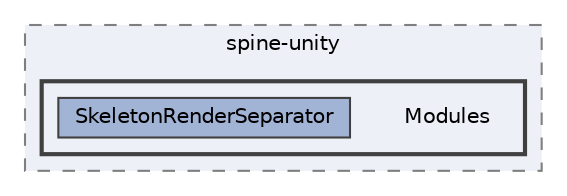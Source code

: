 digraph "external/spine-runtimes/spine-unity/Assets/Spine/Editor/spine-unity/Modules"
{
 // LATEX_PDF_SIZE
  bgcolor="transparent";
  edge [fontname=Helvetica,fontsize=10,labelfontname=Helvetica,labelfontsize=10];
  node [fontname=Helvetica,fontsize=10,shape=box,height=0.2,width=0.4];
  compound=true
  subgraph clusterdir_6e0c9a26cc8cfa7c2633383e1e22a814 {
    graph [ bgcolor="#edf0f7", pencolor="grey50", label="spine-unity", fontname=Helvetica,fontsize=10 style="filled,dashed", URL="dir_6e0c9a26cc8cfa7c2633383e1e22a814.html",tooltip=""]
  subgraph clusterdir_3ec89b7c828970653df4e1b2452d349d {
    graph [ bgcolor="#edf0f7", pencolor="grey25", label="", fontname=Helvetica,fontsize=10 style="filled,bold", URL="dir_3ec89b7c828970653df4e1b2452d349d.html",tooltip=""]
    dir_3ec89b7c828970653df4e1b2452d349d [shape=plaintext, label="Modules"];
  dir_bc4373a07608071eef567d2ebc62db16 [label="SkeletonRenderSeparator", fillcolor="#a2b4d6", color="grey25", style="filled", URL="dir_bc4373a07608071eef567d2ebc62db16.html",tooltip=""];
  }
  }
}
